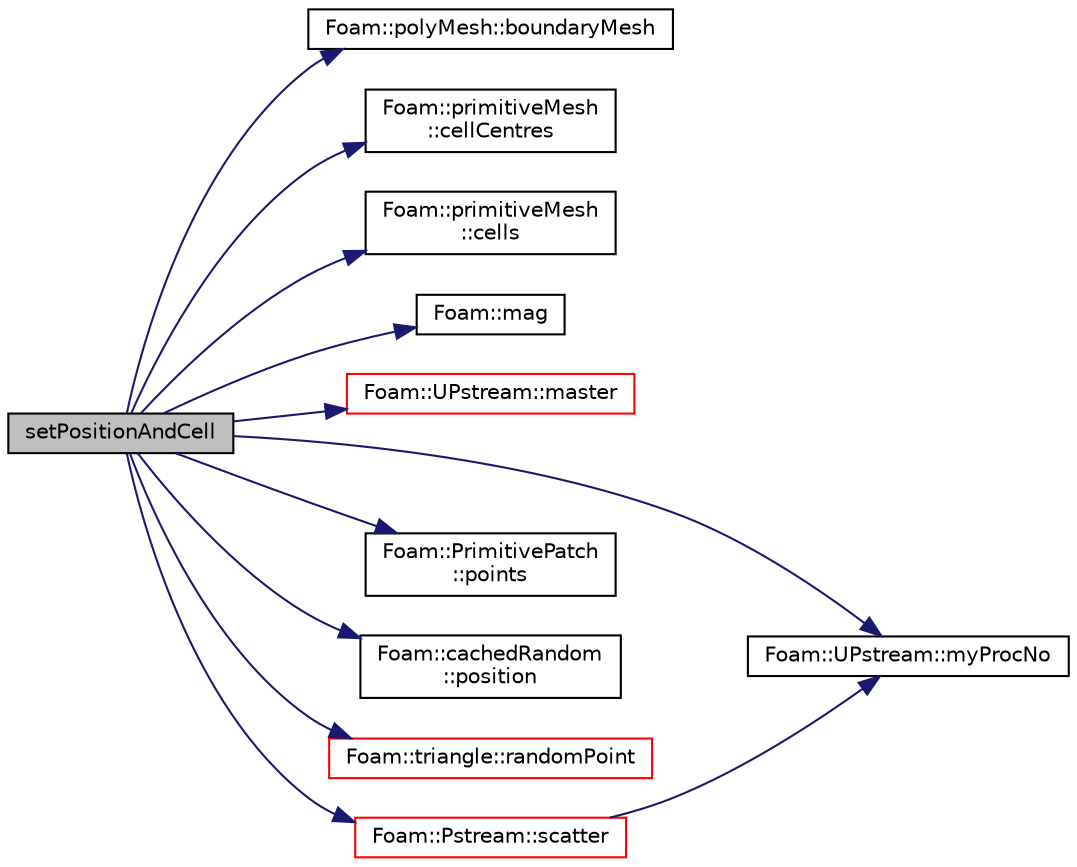 digraph "setPositionAndCell"
{
  bgcolor="transparent";
  edge [fontname="Helvetica",fontsize="10",labelfontname="Helvetica",labelfontsize="10"];
  node [fontname="Helvetica",fontsize="10",shape=record];
  rankdir="LR";
  Node1 [label="setPositionAndCell",height=0.2,width=0.4,color="black", fillcolor="grey75", style="filled", fontcolor="black"];
  Node1 -> Node2 [color="midnightblue",fontsize="10",style="solid",fontname="Helvetica"];
  Node2 [label="Foam::polyMesh::boundaryMesh",height=0.2,width=0.4,color="black",URL="$a01916.html#a6b7f5ba89250dbd7a1c6c7860ab60fe3",tooltip="Return boundary mesh. "];
  Node1 -> Node3 [color="midnightblue",fontsize="10",style="solid",fontname="Helvetica"];
  Node3 [label="Foam::primitiveMesh\l::cellCentres",height=0.2,width=0.4,color="black",URL="$a01967.html#a18743c2f09a076c507cadbb35a86fb24"];
  Node1 -> Node4 [color="midnightblue",fontsize="10",style="solid",fontname="Helvetica"];
  Node4 [label="Foam::primitiveMesh\l::cells",height=0.2,width=0.4,color="black",URL="$a01967.html#a5838384c0cea399b56339f30bc8558ab"];
  Node1 -> Node5 [color="midnightblue",fontsize="10",style="solid",fontname="Helvetica"];
  Node5 [label="Foam::mag",height=0.2,width=0.4,color="black",URL="$a10725.html#a929da2a3fdcf3dacbbe0487d3a330dae"];
  Node1 -> Node6 [color="midnightblue",fontsize="10",style="solid",fontname="Helvetica"];
  Node6 [label="Foam::UPstream::master",height=0.2,width=0.4,color="red",URL="$a02762.html#a36af549940a0aae3733774649594489f",tooltip="Am I the master process. "];
  Node1 -> Node7 [color="midnightblue",fontsize="10",style="solid",fontname="Helvetica"];
  Node7 [label="Foam::UPstream::myProcNo",height=0.2,width=0.4,color="black",URL="$a02762.html#afc74d89573de32a3032c916f8cdd1733",tooltip="Number of this process (starting from masterNo() = 0) "];
  Node1 -> Node8 [color="midnightblue",fontsize="10",style="solid",fontname="Helvetica"];
  Node8 [label="Foam::PrimitivePatch\l::points",height=0.2,width=0.4,color="black",URL="$a01970.html#a1f42f31bcf706357682dcf097255b544",tooltip="Return reference to global points. "];
  Node1 -> Node9 [color="midnightblue",fontsize="10",style="solid",fontname="Helvetica"];
  Node9 [label="Foam::cachedRandom\l::position",height=0.2,width=0.4,color="black",URL="$a00190.html#a1f066a90b0e9f9d8cf1272384eecd896",tooltip="Return a sample between start and end. "];
  Node1 -> Node10 [color="midnightblue",fontsize="10",style="solid",fontname="Helvetica"];
  Node10 [label="Foam::triangle::randomPoint",height=0.2,width=0.4,color="red",URL="$a02675.html#a2a7788646c9c07bea1814ebb60e71d2b",tooltip="Return a random point on the triangle from a uniform. "];
  Node1 -> Node11 [color="midnightblue",fontsize="10",style="solid",fontname="Helvetica"];
  Node11 [label="Foam::Pstream::scatter",height=0.2,width=0.4,color="red",URL="$a02015.html#a00bc7d5a0b660cfa53523561af48def2",tooltip="Scatter data. Distribute without modification. Reverse of gather. "];
  Node11 -> Node7 [color="midnightblue",fontsize="10",style="solid",fontname="Helvetica"];
}
